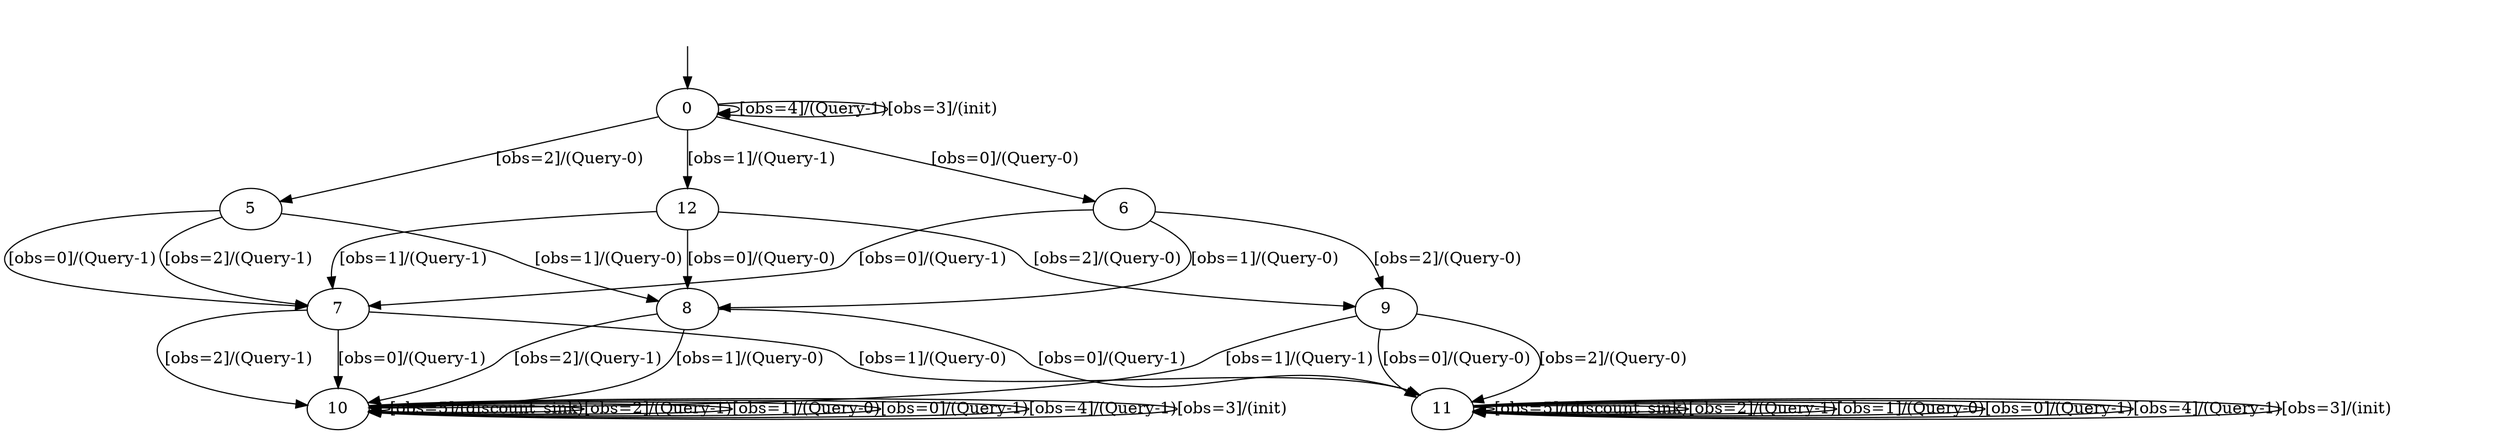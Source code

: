 digraph {
12;
11;
10;
9;
8;
7;
6;
5;
0;
__init [label="", style=invis, width=0];
__init -> 0;
12 -> 9 [label="[obs=2]/(Query-0)"];
12 -> 7 [label="[obs=1]/(Query-1)"];
12 -> 8 [label="[obs=0]/(Query-0)"];
11 -> 11 [label="[obs=5]/(discount_sink)"];
11 -> 11 [label="[obs=2]/(Query-1)"];
11 -> 11 [label="[obs=1]/(Query-0)"];
11 -> 11 [label="[obs=0]/(Query-1)"];
11 -> 11 [label="[obs=4]/(Query-1)"];
11 -> 11 [label="[obs=3]/(init)"];
10 -> 10 [label="[obs=5]/(discount_sink)"];
10 -> 10 [label="[obs=2]/(Query-1)"];
10 -> 10 [label="[obs=1]/(Query-0)"];
10 -> 10 [label="[obs=0]/(Query-1)"];
10 -> 10 [label="[obs=4]/(Query-1)"];
10 -> 10 [label="[obs=3]/(init)"];
9 -> 10 [label="[obs=1]/(Query-1)"];
9 -> 11 [label="[obs=2]/(Query-0)"];
9 -> 11 [label="[obs=0]/(Query-0)"];
8 -> 10 [label="[obs=2]/(Query-1)"];
8 -> 10 [label="[obs=1]/(Query-0)"];
8 -> 11 [label="[obs=0]/(Query-1)"];
7 -> 10 [label="[obs=2]/(Query-1)"];
7 -> 10 [label="[obs=0]/(Query-1)"];
7 -> 11 [label="[obs=1]/(Query-0)"];
6 -> 9 [label="[obs=2]/(Query-0)"];
6 -> 8 [label="[obs=1]/(Query-0)"];
6 -> 7 [label="[obs=0]/(Query-1)"];
5 -> 7 [label="[obs=2]/(Query-1)"];
5 -> 8 [label="[obs=1]/(Query-0)"];
5 -> 7 [label="[obs=0]/(Query-1)"];
0 -> 5 [label="[obs=2]/(Query-0)"];
0 -> 12 [label="[obs=1]/(Query-1)"];
0 -> 6 [label="[obs=0]/(Query-0)"];
0 -> 0 [label="[obs=4]/(Query-1)"];
0 -> 0 [label="[obs=3]/(init)"];
}
